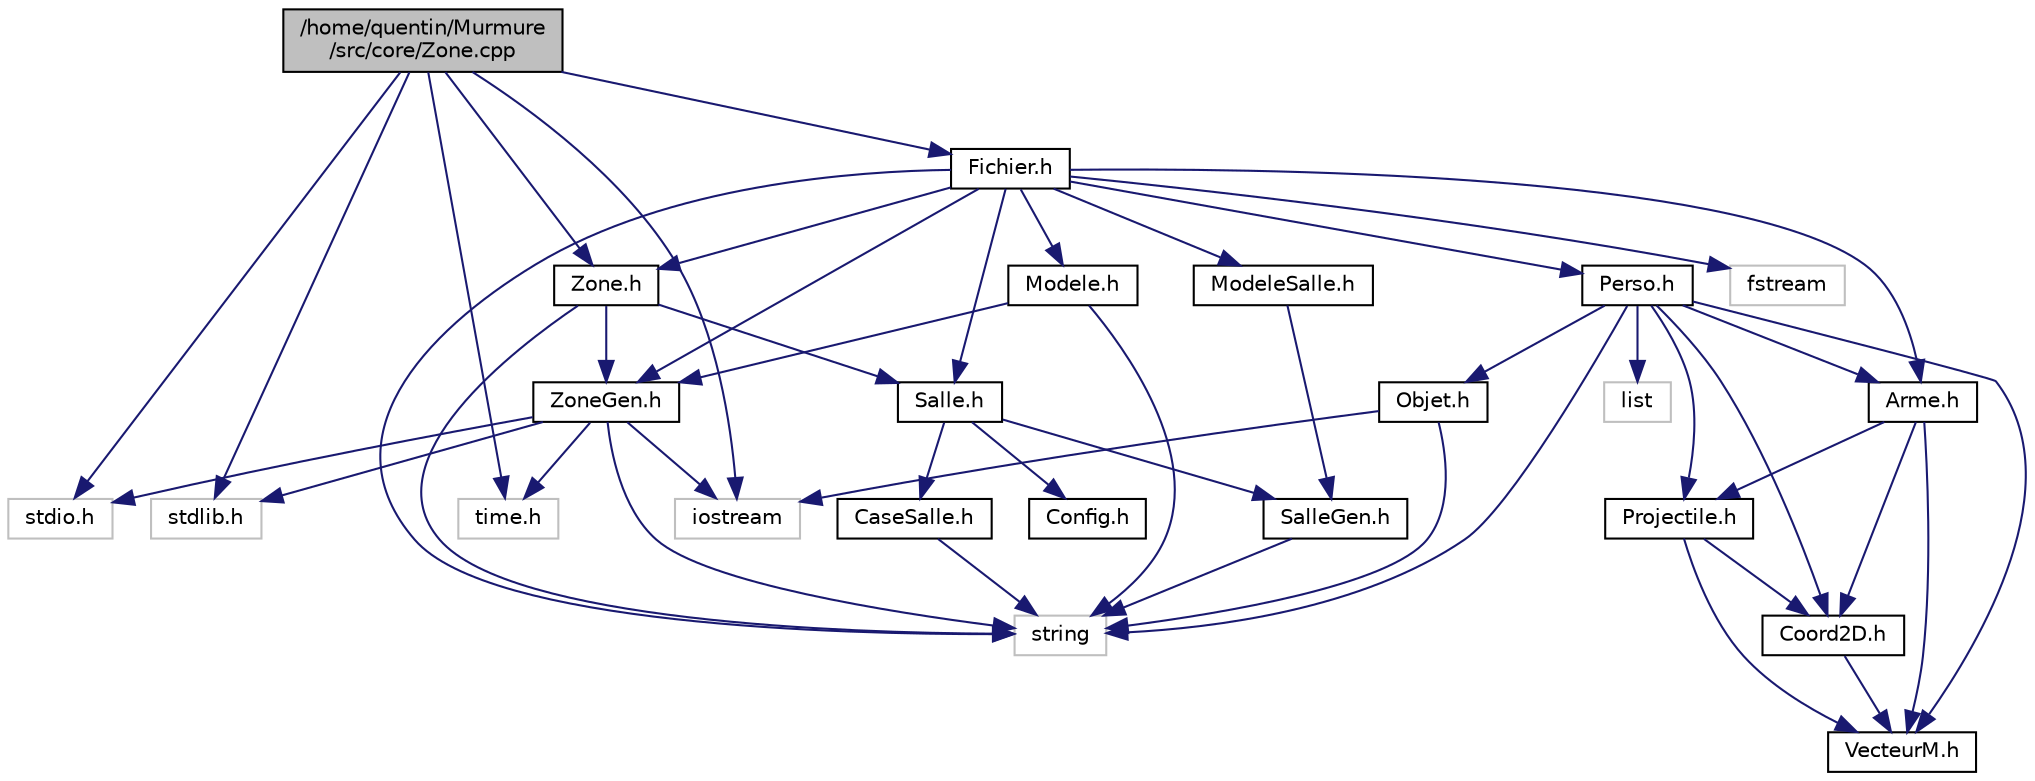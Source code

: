 digraph "/home/quentin/Murmure/src/core/Zone.cpp"
{
  edge [fontname="Helvetica",fontsize="10",labelfontname="Helvetica",labelfontsize="10"];
  node [fontname="Helvetica",fontsize="10",shape=record];
  Node1 [label="/home/quentin/Murmure\l/src/core/Zone.cpp",height=0.2,width=0.4,color="black", fillcolor="grey75", style="filled", fontcolor="black"];
  Node1 -> Node2 [color="midnightblue",fontsize="10",style="solid",fontname="Helvetica"];
  Node2 [label="iostream",height=0.2,width=0.4,color="grey75", fillcolor="white", style="filled"];
  Node1 -> Node3 [color="midnightblue",fontsize="10",style="solid",fontname="Helvetica"];
  Node3 [label="stdio.h",height=0.2,width=0.4,color="grey75", fillcolor="white", style="filled"];
  Node1 -> Node4 [color="midnightblue",fontsize="10",style="solid",fontname="Helvetica"];
  Node4 [label="stdlib.h",height=0.2,width=0.4,color="grey75", fillcolor="white", style="filled"];
  Node1 -> Node5 [color="midnightblue",fontsize="10",style="solid",fontname="Helvetica"];
  Node5 [label="time.h",height=0.2,width=0.4,color="grey75", fillcolor="white", style="filled"];
  Node1 -> Node6 [color="midnightblue",fontsize="10",style="solid",fontname="Helvetica"];
  Node6 [label="Zone.h",height=0.2,width=0.4,color="black", fillcolor="white", style="filled",URL="$Zone_8h.html",tooltip="Header de la class Zone. "];
  Node6 -> Node7 [color="midnightblue",fontsize="10",style="solid",fontname="Helvetica"];
  Node7 [label="Salle.h",height=0.2,width=0.4,color="black", fillcolor="white", style="filled",URL="$Salle_8h.html",tooltip="Header du module Salle. "];
  Node7 -> Node8 [color="midnightblue",fontsize="10",style="solid",fontname="Helvetica"];
  Node8 [label="CaseSalle.h",height=0.2,width=0.4,color="black", fillcolor="white", style="filled",URL="$CaseSalle_8h.html",tooltip="Header du module CaseSalle. "];
  Node8 -> Node9 [color="midnightblue",fontsize="10",style="solid",fontname="Helvetica"];
  Node9 [label="string",height=0.2,width=0.4,color="grey75", fillcolor="white", style="filled"];
  Node7 -> Node10 [color="midnightblue",fontsize="10",style="solid",fontname="Helvetica"];
  Node10 [label="SalleGen.h",height=0.2,width=0.4,color="black", fillcolor="white", style="filled",URL="$SalleGen_8h.html",tooltip="Header du module SalleGen. "];
  Node10 -> Node9 [color="midnightblue",fontsize="10",style="solid",fontname="Helvetica"];
  Node7 -> Node11 [color="midnightblue",fontsize="10",style="solid",fontname="Helvetica"];
  Node11 [label="Config.h",height=0.2,width=0.4,color="black", fillcolor="white", style="filled",URL="$Config_8h.html"];
  Node6 -> Node12 [color="midnightblue",fontsize="10",style="solid",fontname="Helvetica"];
  Node12 [label="ZoneGen.h",height=0.2,width=0.4,color="black", fillcolor="white", style="filled",URL="$ZoneGen_8h.html",tooltip="Header de la class ZoneGen. "];
  Node12 -> Node3 [color="midnightblue",fontsize="10",style="solid",fontname="Helvetica"];
  Node12 -> Node4 [color="midnightblue",fontsize="10",style="solid",fontname="Helvetica"];
  Node12 -> Node5 [color="midnightblue",fontsize="10",style="solid",fontname="Helvetica"];
  Node12 -> Node2 [color="midnightblue",fontsize="10",style="solid",fontname="Helvetica"];
  Node12 -> Node9 [color="midnightblue",fontsize="10",style="solid",fontname="Helvetica"];
  Node6 -> Node9 [color="midnightblue",fontsize="10",style="solid",fontname="Helvetica"];
  Node1 -> Node13 [color="midnightblue",fontsize="10",style="solid",fontname="Helvetica"];
  Node13 [label="Fichier.h",height=0.2,width=0.4,color="black", fillcolor="white", style="filled",URL="$Fichier_8h.html"];
  Node13 -> Node14 [color="midnightblue",fontsize="10",style="solid",fontname="Helvetica"];
  Node14 [label="fstream",height=0.2,width=0.4,color="grey75", fillcolor="white", style="filled"];
  Node13 -> Node9 [color="midnightblue",fontsize="10",style="solid",fontname="Helvetica"];
  Node13 -> Node15 [color="midnightblue",fontsize="10",style="solid",fontname="Helvetica"];
  Node15 [label="Arme.h",height=0.2,width=0.4,color="black", fillcolor="white", style="filled",URL="$Arme_8h.html"];
  Node15 -> Node16 [color="midnightblue",fontsize="10",style="solid",fontname="Helvetica"];
  Node16 [label="Projectile.h",height=0.2,width=0.4,color="black", fillcolor="white", style="filled",URL="$Projectile_8h.html"];
  Node16 -> Node17 [color="midnightblue",fontsize="10",style="solid",fontname="Helvetica"];
  Node17 [label="VecteurM.h",height=0.2,width=0.4,color="black", fillcolor="white", style="filled",URL="$VecteurM_8h.html"];
  Node16 -> Node18 [color="midnightblue",fontsize="10",style="solid",fontname="Helvetica"];
  Node18 [label="Coord2D.h",height=0.2,width=0.4,color="black", fillcolor="white", style="filled",URL="$Coord2D_8h.html"];
  Node18 -> Node17 [color="midnightblue",fontsize="10",style="solid",fontname="Helvetica"];
  Node15 -> Node17 [color="midnightblue",fontsize="10",style="solid",fontname="Helvetica"];
  Node15 -> Node18 [color="midnightblue",fontsize="10",style="solid",fontname="Helvetica"];
  Node13 -> Node7 [color="midnightblue",fontsize="10",style="solid",fontname="Helvetica"];
  Node13 -> Node12 [color="midnightblue",fontsize="10",style="solid",fontname="Helvetica"];
  Node13 -> Node6 [color="midnightblue",fontsize="10",style="solid",fontname="Helvetica"];
  Node13 -> Node19 [color="midnightblue",fontsize="10",style="solid",fontname="Helvetica"];
  Node19 [label="Perso.h",height=0.2,width=0.4,color="black", fillcolor="white", style="filled",URL="$Perso_8h.html"];
  Node19 -> Node9 [color="midnightblue",fontsize="10",style="solid",fontname="Helvetica"];
  Node19 -> Node17 [color="midnightblue",fontsize="10",style="solid",fontname="Helvetica"];
  Node19 -> Node15 [color="midnightblue",fontsize="10",style="solid",fontname="Helvetica"];
  Node19 -> Node18 [color="midnightblue",fontsize="10",style="solid",fontname="Helvetica"];
  Node19 -> Node20 [color="midnightblue",fontsize="10",style="solid",fontname="Helvetica"];
  Node20 [label="Objet.h",height=0.2,width=0.4,color="black", fillcolor="white", style="filled",URL="$Objet_8h.html"];
  Node20 -> Node2 [color="midnightblue",fontsize="10",style="solid",fontname="Helvetica"];
  Node20 -> Node9 [color="midnightblue",fontsize="10",style="solid",fontname="Helvetica"];
  Node19 -> Node16 [color="midnightblue",fontsize="10",style="solid",fontname="Helvetica"];
  Node19 -> Node21 [color="midnightblue",fontsize="10",style="solid",fontname="Helvetica"];
  Node21 [label="list",height=0.2,width=0.4,color="grey75", fillcolor="white", style="filled"];
  Node13 -> Node22 [color="midnightblue",fontsize="10",style="solid",fontname="Helvetica"];
  Node22 [label="Modele.h",height=0.2,width=0.4,color="black", fillcolor="white", style="filled",URL="$Modele_8h.html",tooltip="Header du module Modele. "];
  Node22 -> Node12 [color="midnightblue",fontsize="10",style="solid",fontname="Helvetica"];
  Node22 -> Node9 [color="midnightblue",fontsize="10",style="solid",fontname="Helvetica"];
  Node13 -> Node23 [color="midnightblue",fontsize="10",style="solid",fontname="Helvetica"];
  Node23 [label="ModeleSalle.h",height=0.2,width=0.4,color="black", fillcolor="white", style="filled",URL="$ModeleSalle_8h.html"];
  Node23 -> Node10 [color="midnightblue",fontsize="10",style="solid",fontname="Helvetica"];
}
